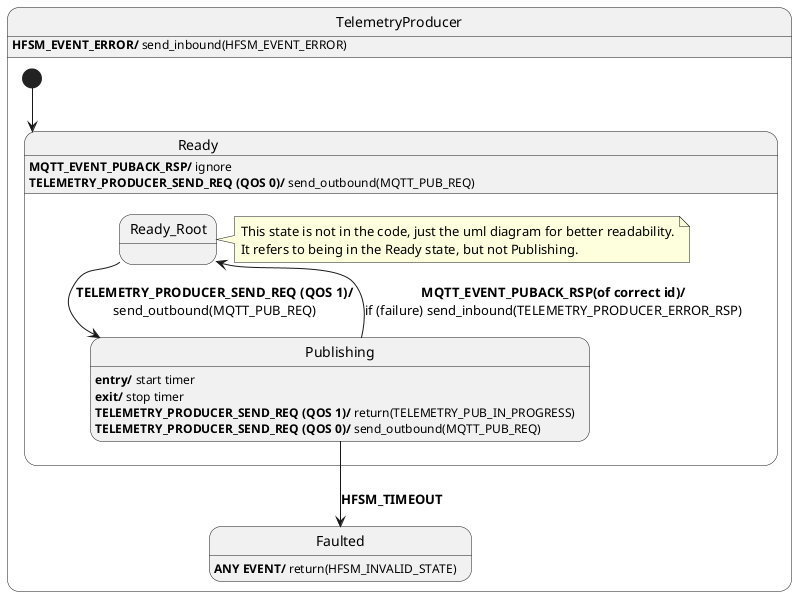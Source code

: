 @startuml TELEMETRY_PRODUCER

state TelemetryProducer {

  state Faulted
  Faulted : <b>ANY EVENT/</b> return(HFSM_INVALID_STATE)

  state Ready {
    state Ready_Root
    note right of Ready_Root
      This state is not in the code, just the uml diagram for better readability.
      It refers to being in the Ready state, but not Publishing.
    end note
    state Publishing
    Publishing : <b>entry/</b> start timer
    Publishing : <b>exit/</b> stop timer
    Publishing : <b>TELEMETRY_PRODUCER_SEND_REQ (QOS 1)/</b> return(TELEMETRY_PUB_IN_PROGRESS)
    Publishing : <b>TELEMETRY_PRODUCER_SEND_REQ (QOS 0)/</b> send_outbound(MQTT_PUB_REQ)

    Ready_Root -> Publishing : <b>TELEMETRY_PRODUCER_SEND_REQ (QOS 1)/</b>\nsend_outbound(MQTT_PUB_REQ)
    Publishing --> Ready_Root : <b>MQTT_EVENT_PUBACK_RSP(of correct id)/</b>\nif (failure) send_inbound(TELEMETRY_PRODUCER_ERROR_RSP)
    Publishing --> Faulted : <b>HFSM_TIMEOUT</b>
  }
  Ready : <b>MQTT_EVENT_PUBACK_RSP/</b> ignore
  Ready : <b>TELEMETRY_PRODUCER_SEND_REQ (QOS 0)/</b> send_outbound(MQTT_PUB_REQ)

  [*] --> Ready

}
TelemetryProducer : <b>HFSM_EVENT_ERROR/</b> send_inbound(HFSM_EVENT_ERROR)

@enduml
